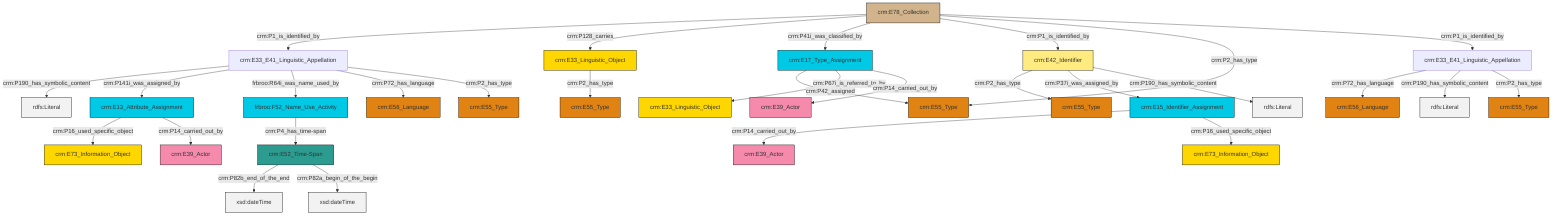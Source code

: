 graph TD
classDef Literal fill:#f2f2f2,stroke:#000000;
classDef CRM_Entity fill:#FFFFFF,stroke:#000000;
classDef Temporal_Entity fill:#00C9E6, stroke:#000000;
classDef Type fill:#E18312, stroke:#000000;
classDef Time-Span fill:#2C9C91, stroke:#000000;
classDef Appellation fill:#FFEB7F, stroke:#000000;
classDef Place fill:#008836, stroke:#000000;
classDef Persistent_Item fill:#B266B2, stroke:#000000;
classDef Conceptual_Object fill:#FFD700, stroke:#000000;
classDef Physical_Thing fill:#D2B48C, stroke:#000000;
classDef Actor fill:#f58aad, stroke:#000000;
classDef PC_Classes fill:#4ce600, stroke:#000000;
classDef Multi fill:#cccccc,stroke:#000000;

2["crm:E13_Attribute_Assignment"]:::Temporal_Entity -->|crm:P16_used_specific_object| 3["crm:E73_Information_Object"]:::Conceptual_Object
4["crm:E17_Type_Assignment"]:::Temporal_Entity -->|crm:P42_assigned| 5["crm:E55_Type"]:::Type
9["crm:E78_Collection"]:::Physical_Thing -->|crm:P1_is_identified_by| 10["crm:E33_E41_Linguistic_Appellation"]:::Default
11["crm:E42_Identifier"]:::Appellation -->|crm:P2_has_type| 12["crm:E55_Type"]:::Type
13["crm:E33_E41_Linguistic_Appellation"]:::Default -->|crm:P72_has_language| 14["crm:E56_Language"]:::Type
10["crm:E33_E41_Linguistic_Appellation"]:::Default -->|crm:P190_has_symbolic_content| 15[rdfs:Literal]:::Literal
13["crm:E33_E41_Linguistic_Appellation"]:::Default -->|crm:P190_has_symbolic_content| 18[rdfs:Literal]:::Literal
19["crm:E15_Identifier_Assignment"]:::Temporal_Entity -->|crm:P14_carried_out_by| 20["crm:E39_Actor"]:::Actor
10["crm:E33_E41_Linguistic_Appellation"]:::Default -->|crm:P141i_was_assigned_by| 2["crm:E13_Attribute_Assignment"]:::Temporal_Entity
9["crm:E78_Collection"]:::Physical_Thing -->|crm:P128_carries| 21["crm:E33_Linguistic_Object"]:::Conceptual_Object
16["crm:E52_Time-Span"]:::Time-Span -->|crm:P82b_end_of_the_end| 23[xsd:dateTime]:::Literal
9["crm:E78_Collection"]:::Physical_Thing -->|crm:P41i_was_classified_by| 4["crm:E17_Type_Assignment"]:::Temporal_Entity
11["crm:E42_Identifier"]:::Appellation -->|crm:P37i_was_assigned_by| 19["crm:E15_Identifier_Assignment"]:::Temporal_Entity
9["crm:E78_Collection"]:::Physical_Thing -->|crm:P1_is_identified_by| 11["crm:E42_Identifier"]:::Appellation
19["crm:E15_Identifier_Assignment"]:::Temporal_Entity -->|crm:P16_used_specific_object| 27["crm:E73_Information_Object"]:::Conceptual_Object
2["crm:E13_Attribute_Assignment"]:::Temporal_Entity -->|crm:P14_carried_out_by| 35["crm:E39_Actor"]:::Actor
9["crm:E78_Collection"]:::Physical_Thing -->|crm:P2_has_type| 5["crm:E55_Type"]:::Type
10["crm:E33_E41_Linguistic_Appellation"]:::Default -->|frbroo:R64i_was_name_used_by| 37["frbroo:F52_Name_Use_Activity"]:::Temporal_Entity
13["crm:E33_E41_Linguistic_Appellation"]:::Default -->|crm:P2_has_type| 32["crm:E55_Type"]:::Type
4["crm:E17_Type_Assignment"]:::Temporal_Entity -->|crm:P67i_is_referred_to_by| 30["crm:E33_Linguistic_Object"]:::Conceptual_Object
10["crm:E33_E41_Linguistic_Appellation"]:::Default -->|crm:P72_has_language| 41["crm:E56_Language"]:::Type
11["crm:E42_Identifier"]:::Appellation -->|crm:P190_has_symbolic_content| 42[rdfs:Literal]:::Literal
9["crm:E78_Collection"]:::Physical_Thing -->|crm:P1_is_identified_by| 13["crm:E33_E41_Linguistic_Appellation"]:::Default
10["crm:E33_E41_Linguistic_Appellation"]:::Default -->|crm:P2_has_type| 6["crm:E55_Type"]:::Type
16["crm:E52_Time-Span"]:::Time-Span -->|crm:P82a_begin_of_the_begin| 44[xsd:dateTime]:::Literal
4["crm:E17_Type_Assignment"]:::Temporal_Entity -->|crm:P14_carried_out_by| 0["crm:E39_Actor"]:::Actor
21["crm:E33_Linguistic_Object"]:::Conceptual_Object -->|crm:P2_has_type| 28["crm:E55_Type"]:::Type
37["frbroo:F52_Name_Use_Activity"]:::Temporal_Entity -->|crm:P4_has_time-span| 16["crm:E52_Time-Span"]:::Time-Span